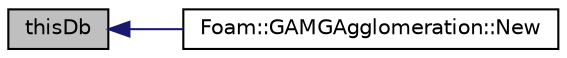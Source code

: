 digraph "thisDb"
{
  bgcolor="transparent";
  edge [fontname="Helvetica",fontsize="10",labelfontname="Helvetica",labelfontsize="10"];
  node [fontname="Helvetica",fontsize="10",shape=record];
  rankdir="LR";
  Node1 [label="thisDb",height=0.2,width=0.4,color="black", fillcolor="grey75", style="filled", fontcolor="black"];
  Node1 -> Node2 [dir="back",color="midnightblue",fontsize="10",style="solid",fontname="Helvetica"];
  Node2 [label="Foam::GAMGAgglomeration::New",height=0.2,width=0.4,color="black",URL="$a00896.html#a1e05feae4dcacad069a3479dffe9f457",tooltip="Return the selected geometric agglomerator. "];
}
